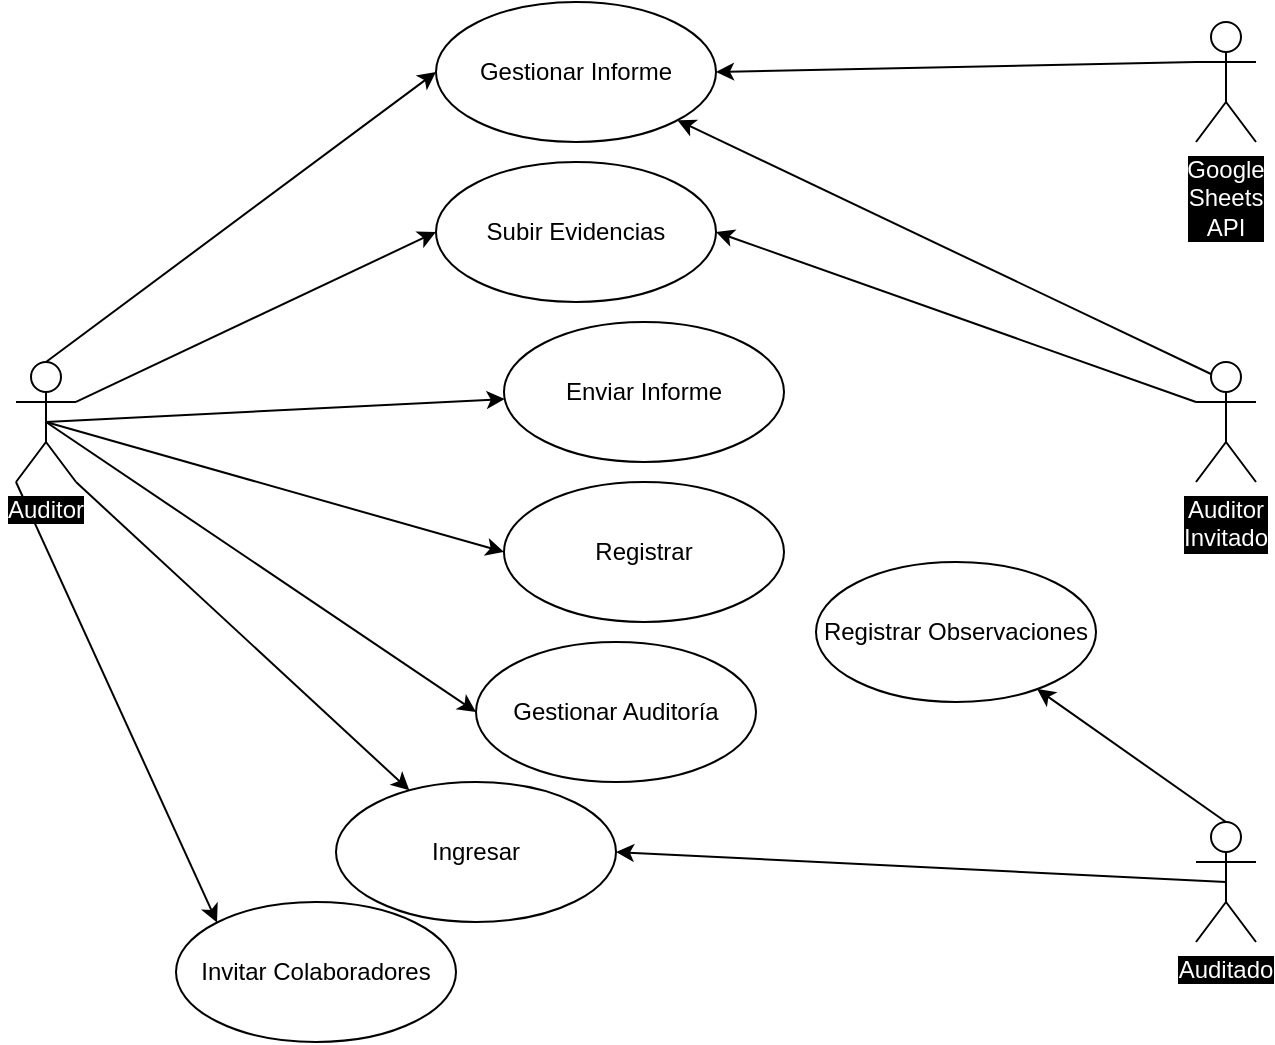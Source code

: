 <mxfile version="13.1.3">
    <diagram id="6hGFLwfOUW9BJ-s0fimq" name="Casos de Uso">
        <mxGraphModel dx="1264" dy="518" grid="1" gridSize="10" guides="1" tooltips="1" connect="1" arrows="1" fold="1" page="1" pageScale="1" pageWidth="827" pageHeight="1169" math="0" shadow="0">
            <root>
                <object label="" Name="User" id="0">
                    <mxCell/>
                </object>
                <mxCell id="1" parent="0"/>
                <mxCell id="2" value="Gestionar Informe" style="ellipse;whiteSpace=wrap;html=1;" parent="1" vertex="1">
                    <mxGeometry x="240" y="30" width="140" height="70" as="geometry"/>
                </mxCell>
                <mxCell id="7" style="rounded=0;orthogonalLoop=1;jettySize=auto;html=1;entryX=0;entryY=0.5;entryDx=0;entryDy=0;fontColor=#FFFFFF;exitX=0.5;exitY=0;exitDx=0;exitDy=0;exitPerimeter=0;" parent="1" source="3" target="2" edge="1">
                    <mxGeometry relative="1" as="geometry">
                        <mxPoint x="160" y="130" as="sourcePoint"/>
                    </mxGeometry>
                </mxCell>
                <mxCell id="27" style="edgeStyle=none;rounded=0;orthogonalLoop=1;jettySize=auto;html=1;exitX=0.5;exitY=0.5;exitDx=0;exitDy=0;exitPerimeter=0;entryX=0;entryY=0.5;entryDx=0;entryDy=0;" parent="1" source="3" target="10" edge="1">
                    <mxGeometry relative="1" as="geometry"/>
                </mxCell>
                <mxCell id="28" style="edgeStyle=none;rounded=0;orthogonalLoop=1;jettySize=auto;html=1;exitX=1;exitY=1;exitDx=0;exitDy=0;exitPerimeter=0;" parent="1" source="3" target="11" edge="1">
                    <mxGeometry relative="1" as="geometry"/>
                </mxCell>
                <mxCell id="31" style="edgeStyle=none;rounded=0;orthogonalLoop=1;jettySize=auto;html=1;exitX=1;exitY=0.333;exitDx=0;exitDy=0;exitPerimeter=0;entryX=0;entryY=0.5;entryDx=0;entryDy=0;" parent="1" source="3" target="30" edge="1">
                    <mxGeometry relative="1" as="geometry"/>
                </mxCell>
                <mxCell id="48yMdPq9M-tCxibsdi4N-33" style="edgeStyle=none;rounded=0;orthogonalLoop=1;jettySize=auto;html=1;exitX=0.5;exitY=0.5;exitDx=0;exitDy=0;exitPerimeter=0;" parent="1" source="3" target="48yMdPq9M-tCxibsdi4N-32" edge="1">
                    <mxGeometry relative="1" as="geometry"/>
                </mxCell>
                <mxCell id="35" style="edgeStyle=none;rounded=0;orthogonalLoop=1;jettySize=auto;html=1;exitX=0;exitY=1;exitDx=0;exitDy=0;exitPerimeter=0;entryX=0;entryY=0;entryDx=0;entryDy=0;" edge="1" parent="1" source="3" target="34">
                    <mxGeometry relative="1" as="geometry"/>
                </mxCell>
                <mxCell id="41" style="edgeStyle=none;rounded=0;orthogonalLoop=1;jettySize=auto;html=1;exitX=0.5;exitY=0.5;exitDx=0;exitDy=0;exitPerimeter=0;entryX=0;entryY=0.5;entryDx=0;entryDy=0;" edge="1" parent="1" source="3" target="36">
                    <mxGeometry relative="1" as="geometry"/>
                </mxCell>
                <mxCell id="3" value="Auditor" style="shape=umlActor;verticalLabelPosition=bottom;labelBackgroundColor=#000000;verticalAlign=top;html=1;whiteSpace=wrap;fontColor=#FFFFFF;" parent="1" vertex="1">
                    <mxGeometry x="30" y="210" width="30" height="60" as="geometry"/>
                </mxCell>
                <mxCell id="10" value="Registrar" style="ellipse;whiteSpace=wrap;html=1;" parent="1" vertex="1">
                    <mxGeometry x="274" y="270" width="140" height="70" as="geometry"/>
                </mxCell>
                <mxCell id="11" value="Ingresar" style="ellipse;whiteSpace=wrap;html=1;" parent="1" vertex="1">
                    <mxGeometry x="190" y="420" width="140" height="70" as="geometry"/>
                </mxCell>
                <mxCell id="12" value="Registrar Observaciones" style="ellipse;whiteSpace=wrap;html=1;" parent="1" vertex="1">
                    <mxGeometry x="430" y="310" width="140" height="70" as="geometry"/>
                </mxCell>
                <mxCell id="26" style="edgeStyle=none;rounded=0;orthogonalLoop=1;jettySize=auto;html=1;exitX=0.5;exitY=0;exitDx=0;exitDy=0;exitPerimeter=0;" parent="1" source="17" target="12" edge="1">
                    <mxGeometry relative="1" as="geometry"/>
                </mxCell>
                <mxCell id="29" style="edgeStyle=none;rounded=0;orthogonalLoop=1;jettySize=auto;html=1;exitX=0.5;exitY=0.5;exitDx=0;exitDy=0;exitPerimeter=0;entryX=1;entryY=0.5;entryDx=0;entryDy=0;" parent="1" source="17" target="11" edge="1">
                    <mxGeometry relative="1" as="geometry"/>
                </mxCell>
                <mxCell id="17" value="Auditado" style="shape=umlActor;verticalLabelPosition=bottom;labelBackgroundColor=#000000;verticalAlign=top;html=1;whiteSpace=wrap;fontColor=#FFFFFF;" parent="1" vertex="1">
                    <mxGeometry x="620" y="440" width="30" height="60" as="geometry"/>
                </mxCell>
                <mxCell id="44" style="edgeStyle=none;rounded=0;orthogonalLoop=1;jettySize=auto;html=1;exitX=0;exitY=0.333;exitDx=0;exitDy=0;exitPerimeter=0;entryX=1;entryY=0.5;entryDx=0;entryDy=0;" edge="1" parent="1" source="18" target="2">
                    <mxGeometry relative="1" as="geometry"/>
                </mxCell>
                <mxCell id="18" value="Google Sheets API" style="shape=umlActor;verticalLabelPosition=bottom;labelBackgroundColor=#000000;verticalAlign=top;html=1;whiteSpace=wrap;fontColor=#FFFFFF;" parent="1" vertex="1">
                    <mxGeometry x="620" y="40" width="30" height="60" as="geometry"/>
                </mxCell>
                <mxCell id="30" value="Subir Evidencias" style="ellipse;whiteSpace=wrap;html=1;" parent="1" vertex="1">
                    <mxGeometry x="240" y="110" width="140" height="70" as="geometry"/>
                </mxCell>
                <mxCell id="48yMdPq9M-tCxibsdi4N-32" value="Enviar Informe" style="ellipse;whiteSpace=wrap;html=1;" parent="1" vertex="1">
                    <mxGeometry x="274" y="190" width="140" height="70" as="geometry"/>
                </mxCell>
                <mxCell id="34" value="Invitar Colaboradores" style="ellipse;whiteSpace=wrap;html=1;" vertex="1" parent="1">
                    <mxGeometry x="110" y="480" width="140" height="70" as="geometry"/>
                </mxCell>
                <mxCell id="36" value="Gestionar Auditoría" style="ellipse;whiteSpace=wrap;html=1;" vertex="1" parent="1">
                    <mxGeometry x="260" y="350" width="140" height="70" as="geometry"/>
                </mxCell>
                <mxCell id="40" style="edgeStyle=none;rounded=0;orthogonalLoop=1;jettySize=auto;html=1;exitX=0;exitY=0.333;exitDx=0;exitDy=0;exitPerimeter=0;entryX=1;entryY=0.5;entryDx=0;entryDy=0;" edge="1" parent="1" source="38" target="30">
                    <mxGeometry relative="1" as="geometry"/>
                </mxCell>
                <mxCell id="43" style="edgeStyle=none;rounded=0;orthogonalLoop=1;jettySize=auto;html=1;exitX=0.25;exitY=0.1;exitDx=0;exitDy=0;exitPerimeter=0;" edge="1" parent="1" source="38" target="2">
                    <mxGeometry relative="1" as="geometry"/>
                </mxCell>
                <mxCell id="38" value="Auditor Invitado" style="shape=umlActor;verticalLabelPosition=bottom;labelBackgroundColor=#000000;verticalAlign=top;html=1;whiteSpace=wrap;fontColor=#FFFFFF;" vertex="1" parent="1">
                    <mxGeometry x="620" y="210" width="30" height="60" as="geometry"/>
                </mxCell>
            </root>
        </mxGraphModel>
    </diagram>
</mxfile>